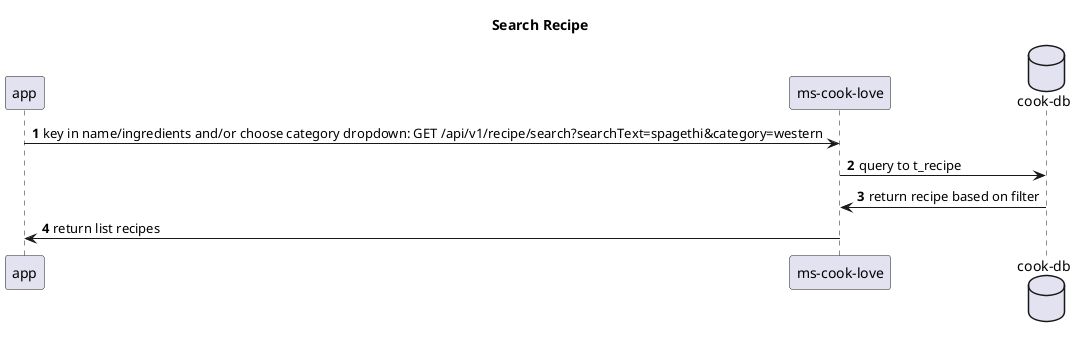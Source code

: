 @startuml
'https://plantuml.com/sequence-diagram

title Search Recipe
autonumber
participant app
participant "ms-cook-love" as mcl
database "cook-db" as db

app -> mcl: key in name/ingredients and/or choose category dropdown: GET /api/v1/recipe/search?searchText=spagethi&category=western
mcl -> db: query to t_recipe
db -> mcl: return recipe based on filter
mcl -> app: return list recipes
@enduml